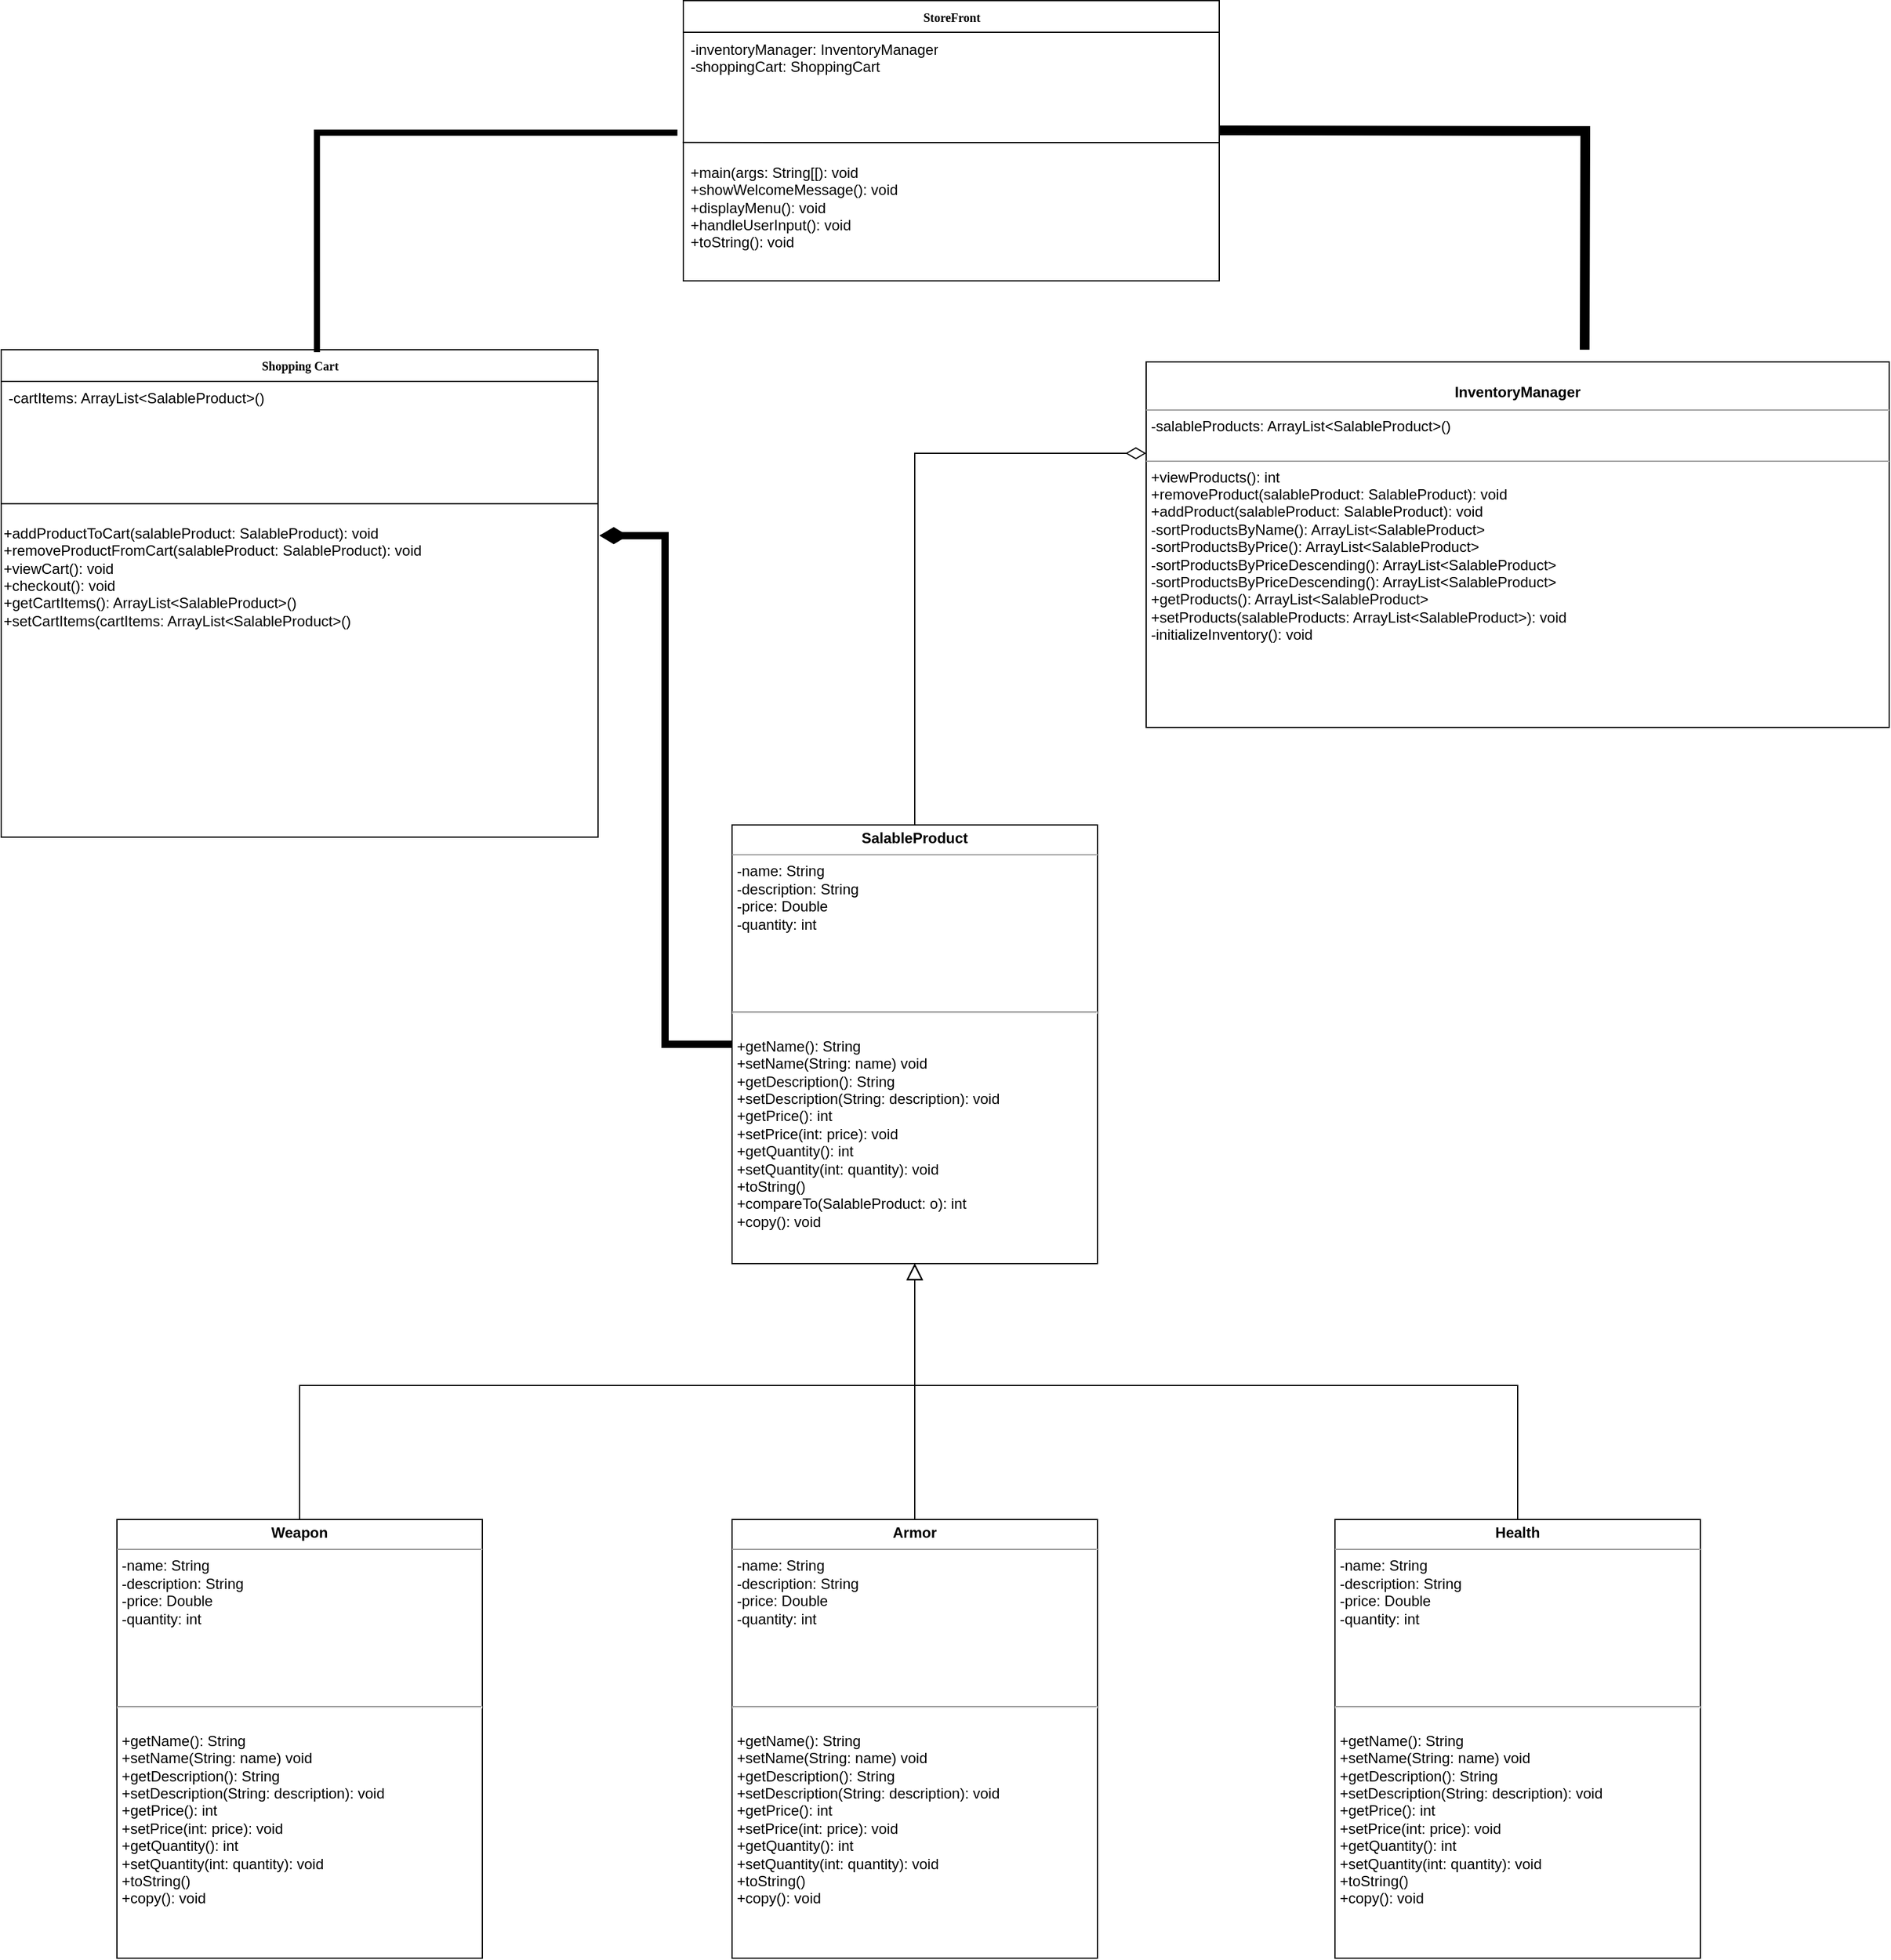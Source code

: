 <mxfile version="24.2.1" type="github">
  <diagram name="Page-1" id="929967ad-93f9-6ef4-fab6-5d389245f69c">
    <mxGraphModel dx="3197.5" dy="980" grid="1" gridSize="10" guides="1" tooltips="1" connect="1" arrows="1" fold="1" page="1" pageScale="1.5" pageWidth="1169" pageHeight="826" background="none" math="0" shadow="0">
      <root>
        <mxCell id="0" style=";html=1;" />
        <mxCell id="1" style=";html=1;" parent="0" />
        <mxCell id="9bywKifhJixgm4Bvp-1u-1" value="&lt;b&gt;Shopping Cart&lt;/b&gt;" style="swimlane;html=1;fontStyle=0;childLayout=stackLayout;horizontal=1;startSize=26;fillColor=none;horizontalStack=0;resizeParent=1;resizeLast=0;collapsible=1;marginBottom=0;swimlaneFillColor=#ffffff;rounded=0;shadow=0;comic=0;labelBackgroundColor=none;strokeWidth=1;fontFamily=Verdana;fontSize=10;align=center;" parent="1" vertex="1">
          <mxGeometry x="-70" y="360" width="490" height="400" as="geometry" />
        </mxCell>
        <mxCell id="9bywKifhJixgm4Bvp-1u-2" value="-cartItems: ArrayList&amp;lt;SalableProduct&amp;gt;()" style="text;html=1;strokeColor=none;fillColor=none;align=left;verticalAlign=top;spacingLeft=4;spacingRight=4;whiteSpace=wrap;overflow=hidden;rotatable=0;points=[[0,0.5],[1,0.5]];portConstraint=eastwest;" parent="9bywKifhJixgm4Bvp-1u-1" vertex="1">
          <mxGeometry y="26" width="490" height="26" as="geometry" />
        </mxCell>
        <mxCell id="9bywKifhJixgm4Bvp-1u-4" value="" style="endArrow=none;html=1;rounded=0;exitX=0;exitY=0.438;exitDx=0;exitDy=0;exitPerimeter=0;entryX=1.021;entryY=0.438;entryDx=0;entryDy=0;entryPerimeter=0;" parent="9bywKifhJixgm4Bvp-1u-1" edge="1">
          <mxGeometry width="50" height="50" relative="1" as="geometry">
            <mxPoint y="126.396" as="sourcePoint" />
            <mxPoint x="490.08" y="126.396" as="targetPoint" />
          </mxGeometry>
        </mxCell>
        <mxCell id="9bywKifhJixgm4Bvp-1u-26" value="&lt;br&gt;&lt;br&gt;&lt;br&gt;&lt;br&gt;&lt;br&gt;&lt;br&gt;&lt;br&gt;&lt;br&gt;&lt;br&gt;&lt;br&gt;&lt;br&gt;&lt;br&gt;&lt;br&gt;&lt;br&gt;+addProductToCart(salableProduct: SalableProduct): void&lt;br&gt;+removeProductFromCart(salableProduct: SalableProduct): void&lt;br&gt;+viewCart(): void&lt;br&gt;+checkout(): void&lt;br&gt;+getCartItems(): ArrayList&amp;lt;SalableProduct&amp;gt;()&lt;br&gt;+setCartItems(cartItems: ArrayList&amp;lt;SalableProduct&amp;gt;()&lt;div&gt;&lt;br&gt;&lt;br&gt;&lt;br&gt;&lt;br&gt;&lt;br&gt;&lt;br&gt;&lt;br&gt;&lt;br&gt;&lt;br&gt;&lt;br&gt;&lt;br&gt;&lt;div&gt;&lt;br&gt;&lt;/div&gt;&lt;/div&gt;" style="text;strokeColor=none;align=left;fillColor=none;html=1;verticalAlign=middle;whiteSpace=wrap;rounded=0;" parent="9bywKifhJixgm4Bvp-1u-1" vertex="1">
          <mxGeometry y="52" width="490" height="240" as="geometry" />
        </mxCell>
        <mxCell id="9bywKifhJixgm4Bvp-1u-8" value="&lt;b&gt;StoreFront&lt;/b&gt;" style="swimlane;html=1;fontStyle=0;childLayout=stackLayout;horizontal=1;startSize=26;fillColor=none;horizontalStack=0;resizeParent=1;resizeLast=0;collapsible=1;marginBottom=0;swimlaneFillColor=#ffffff;rounded=0;shadow=0;comic=0;labelBackgroundColor=none;strokeWidth=1;fontFamily=Verdana;fontSize=10;align=center;" parent="1" vertex="1">
          <mxGeometry x="490" y="73.5" width="440" height="230" as="geometry" />
        </mxCell>
        <mxCell id="9bywKifhJixgm4Bvp-1u-9" value="-inventoryManager: InventoryManager&lt;br&gt;-shoppingCart: ShoppingCart&lt;br&gt;&lt;br&gt;&lt;br&gt;&lt;br&gt;&lt;br&gt;&lt;br&gt;+main(args: String[[): void&lt;br&gt;+showWelcomeMessage(): void&lt;br&gt;+displayMenu(): void&lt;br&gt;+handleUserInput(): void&lt;br&gt;+toString(): void" style="text;html=1;strokeColor=none;fillColor=none;align=left;verticalAlign=top;spacingLeft=4;spacingRight=4;whiteSpace=wrap;overflow=hidden;rotatable=0;points=[[0,0.5],[1,0.5]];portConstraint=eastwest;" parent="9bywKifhJixgm4Bvp-1u-8" vertex="1">
          <mxGeometry y="26" width="440" height="204" as="geometry" />
        </mxCell>
        <mxCell id="9bywKifhJixgm4Bvp-1u-25" value="" style="endArrow=none;html=1;rounded=0;exitX=-0.002;exitY=0.362;exitDx=0;exitDy=0;exitPerimeter=0;" parent="9bywKifhJixgm4Bvp-1u-8" edge="1">
          <mxGeometry width="50" height="50" relative="1" as="geometry">
            <mxPoint x="-0.58" y="116.436" as="sourcePoint" />
            <mxPoint x="440" y="116.5" as="targetPoint" />
          </mxGeometry>
        </mxCell>
        <mxCell id="9bywKifhJixgm4Bvp-1u-11" value="&lt;p style=&quot;margin:0px;margin-top:4px;text-align:center;&quot;&gt;&lt;br&gt;&lt;b&gt;InventoryManager&lt;/b&gt;&lt;/p&gt;&lt;hr size=&quot;1&quot;&gt;&lt;p style=&quot;margin:0px;margin-left:4px;&quot;&gt;-salableProducts: ArrayList&amp;lt;SalableProduct&amp;gt;()&lt;br&gt;&lt;br&gt;&lt;/p&gt;&lt;hr size=&quot;1&quot;&gt;&lt;p style=&quot;margin:0px;margin-left:4px;&quot;&gt;+viewProducts(): int&lt;br&gt;+removeProduct(salableProduct: SalableProduct): void&lt;/p&gt;&lt;p style=&quot;margin:0px;margin-left:4px;&quot;&gt;+addProduct(salableProduct: SalableProduct): void&lt;/p&gt;&lt;p style=&quot;margin:0px;margin-left:4px;&quot;&gt;-sortProductsByName(): ArrayList&amp;lt;SalableProduct&amp;gt;&lt;/p&gt;&lt;p style=&quot;margin:0px;margin-left:4px;&quot;&gt;&lt;span style=&quot;background-color: initial;&quot;&gt;-sortProductsByPrice(): ArrayList&amp;lt;SalableProduct&amp;gt;&lt;/span&gt;&lt;/p&gt;&lt;p style=&quot;margin:0px;margin-left:4px;&quot;&gt;-sortProductsByPriceDescending(): ArrayList&amp;lt;SalableProduct&amp;gt;&lt;span style=&quot;background-color: initial;&quot;&gt;&lt;br&gt;&lt;/span&gt;&lt;/p&gt;&lt;p style=&quot;margin:0px;margin-left:4px;&quot;&gt;-sortProductsByPriceDescending(): ArrayList&amp;lt;SalableProduct&amp;gt;&lt;br&gt;&lt;/p&gt;&lt;p style=&quot;margin:0px;margin-left:4px;&quot;&gt;&lt;span style=&quot;background-color: initial;&quot;&gt;+getProducts(): ArrayList&amp;lt;SalableProduct&amp;gt;&lt;/span&gt;&lt;/p&gt;&lt;p style=&quot;margin:0px;margin-left:4px;&quot;&gt;&lt;span style=&quot;background-color: initial;&quot;&gt;+setProducts(salableProducts: ArrayList&amp;lt;SalableProduct&amp;gt;): void&lt;/span&gt;&lt;/p&gt;&lt;p style=&quot;margin:0px;margin-left:4px;&quot;&gt;-initializeInventory(): void&lt;/p&gt;" style="verticalAlign=top;align=left;overflow=fill;fontSize=12;fontFamily=Helvetica;html=1;rounded=0;shadow=0;comic=0;labelBackgroundColor=none;strokeWidth=1" parent="1" vertex="1">
          <mxGeometry x="870" y="370" width="610" height="300" as="geometry" />
        </mxCell>
        <mxCell id="9bywKifhJixgm4Bvp-1u-32" style="edgeStyle=orthogonalEdgeStyle;rounded=0;orthogonalLoop=1;jettySize=auto;html=1;exitX=0.5;exitY=0;exitDx=0;exitDy=0;entryX=0;entryY=0.25;entryDx=0;entryDy=0;endArrow=diamondThin;endFill=0;strokeWidth=1;endSize=14;" parent="1" source="9bywKifhJixgm4Bvp-1u-12" target="9bywKifhJixgm4Bvp-1u-11" edge="1">
          <mxGeometry relative="1" as="geometry" />
        </mxCell>
        <mxCell id="9bywKifhJixgm4Bvp-1u-12" value="&lt;p style=&quot;margin:0px;margin-top:4px;text-align:center;&quot;&gt;&lt;b&gt;SalableProduct&lt;/b&gt;&lt;/p&gt;&lt;hr size=&quot;1&quot;&gt;&lt;p style=&quot;margin:0px;margin-left:4px;&quot;&gt;-name: String&lt;/p&gt;&lt;p style=&quot;margin:0px;margin-left:4px;&quot;&gt;-description: String&lt;/p&gt;&lt;p style=&quot;margin:0px;margin-left:4px;&quot;&gt;-price: Double&lt;/p&gt;&lt;p style=&quot;margin:0px;margin-left:4px;&quot;&gt;-quantity: int&lt;/p&gt;&lt;p style=&quot;margin:0px;margin-left:4px;&quot;&gt;&lt;br&gt;&lt;/p&gt;&lt;p style=&quot;margin:0px;margin-left:4px;&quot;&gt;&lt;br&gt;&lt;/p&gt;&lt;p style=&quot;margin:0px;margin-left:4px;&quot;&gt;&lt;br&gt;&lt;/p&gt;&lt;p style=&quot;margin:0px;margin-left:4px;&quot;&gt;&lt;br&gt;&lt;/p&gt;&lt;hr&gt;&lt;p style=&quot;margin:0px;margin-left:4px;&quot;&gt;&lt;br&gt;&lt;/p&gt;&lt;p style=&quot;border-color: var(--border-color); margin: 0px 0px 0px 4px;&quot;&gt;+getName(): String&lt;/p&gt;&lt;p style=&quot;border-color: var(--border-color); margin: 0px 0px 0px 4px;&quot;&gt;+setName(String: name) void&lt;/p&gt;&lt;p style=&quot;border-color: var(--border-color); margin: 0px 0px 0px 4px;&quot;&gt;+getDescription(): String&lt;/p&gt;&lt;p style=&quot;border-color: var(--border-color); margin: 0px 0px 0px 4px;&quot;&gt;+setDescription(String: description): void&lt;/p&gt;&lt;p style=&quot;border-color: var(--border-color); margin: 0px 0px 0px 4px;&quot;&gt;+getPrice(): int&lt;/p&gt;&lt;p style=&quot;border-color: var(--border-color); margin: 0px 0px 0px 4px;&quot;&gt;+setPrice(int: price): void&lt;/p&gt;&lt;p style=&quot;border-color: var(--border-color); margin: 0px 0px 0px 4px;&quot;&gt;+getQuantity(): int&lt;/p&gt;&lt;p style=&quot;border-color: var(--border-color); margin: 0px 0px 0px 4px;&quot;&gt;+setQuantity(int: quantity): void&lt;/p&gt;&lt;p style=&quot;border-color: var(--border-color); margin: 0px 0px 0px 4px;&quot;&gt;+toString()&lt;/p&gt;&lt;p style=&quot;border-color: var(--border-color); margin: 0px 0px 0px 4px;&quot;&gt;+compareTo(SalableProduct: o): int&lt;/p&gt;&lt;p style=&quot;border-color: var(--border-color); margin: 0px 0px 0px 4px;&quot;&gt;+copy(): void&lt;/p&gt;&lt;p style=&quot;border-color: var(--border-color); margin: 0px 0px 0px 4px;&quot;&gt;&lt;br&gt;&lt;/p&gt;&lt;p style=&quot;margin:0px;margin-left:4px;&quot;&gt;&lt;br&gt;&lt;/p&gt;&lt;p style=&quot;margin:0px;margin-left:4px;&quot;&gt;&lt;br&gt;&lt;/p&gt;&lt;p style=&quot;margin:0px;margin-left:4px;&quot;&gt;&lt;br&gt;&lt;/p&gt;&lt;p style=&quot;margin:0px;margin-left:4px;&quot;&gt;&lt;br&gt;&lt;/p&gt;" style="verticalAlign=top;align=left;overflow=fill;fontSize=12;fontFamily=Helvetica;html=1;rounded=0;shadow=0;comic=0;labelBackgroundColor=none;strokeWidth=1" parent="1" vertex="1">
          <mxGeometry x="530" y="750" width="300" height="360" as="geometry" />
        </mxCell>
        <mxCell id="9bywKifhJixgm4Bvp-1u-28" style="edgeStyle=orthogonalEdgeStyle;rounded=0;orthogonalLoop=1;jettySize=auto;html=1;entryX=-0.011;entryY=0.404;entryDx=0;entryDy=0;entryPerimeter=0;endArrow=none;endFill=0;exitX=0.529;exitY=0.005;exitDx=0;exitDy=0;exitPerimeter=0;strokeWidth=5;" parent="1" source="9bywKifhJixgm4Bvp-1u-1" target="9bywKifhJixgm4Bvp-1u-9" edge="1">
          <mxGeometry relative="1" as="geometry">
            <mxPoint x="180" y="350" as="sourcePoint" />
          </mxGeometry>
        </mxCell>
        <mxCell id="9bywKifhJixgm4Bvp-1u-29" style="edgeStyle=orthogonalEdgeStyle;rounded=0;orthogonalLoop=1;jettySize=auto;html=1;endArrow=none;endFill=0;exitX=0.529;exitY=0.005;exitDx=0;exitDy=0;exitPerimeter=0;strokeWidth=8;" parent="1" edge="1">
          <mxGeometry relative="1" as="geometry">
            <mxPoint x="930" y="180" as="sourcePoint" />
            <mxPoint x="1230" y="360" as="targetPoint" />
          </mxGeometry>
        </mxCell>
        <mxCell id="9bywKifhJixgm4Bvp-1u-33" style="edgeStyle=orthogonalEdgeStyle;rounded=0;orthogonalLoop=1;jettySize=auto;html=1;entryX=1.002;entryY=0.419;entryDx=0;entryDy=0;entryPerimeter=0;endArrow=diamondThin;endFill=1;strokeWidth=6;" parent="1" source="9bywKifhJixgm4Bvp-1u-12" target="9bywKifhJixgm4Bvp-1u-26" edge="1">
          <mxGeometry relative="1" as="geometry" />
        </mxCell>
        <mxCell id="4zRVQ_5N-MqUW3HfDLPm-4" style="edgeStyle=orthogonalEdgeStyle;rounded=0;orthogonalLoop=1;jettySize=auto;html=1;endArrow=block;endFill=0;endSize=11;" parent="1" source="4zRVQ_5N-MqUW3HfDLPm-1" target="9bywKifhJixgm4Bvp-1u-12" edge="1">
          <mxGeometry relative="1" as="geometry">
            <Array as="points">
              <mxPoint x="175" y="1210" />
              <mxPoint x="680" y="1210" />
            </Array>
          </mxGeometry>
        </mxCell>
        <mxCell id="4zRVQ_5N-MqUW3HfDLPm-1" value="&lt;p style=&quot;margin:0px;margin-top:4px;text-align:center;&quot;&gt;&lt;b&gt;Weapon&lt;/b&gt;&lt;/p&gt;&lt;hr size=&quot;1&quot;&gt;&lt;p style=&quot;margin:0px;margin-left:4px;&quot;&gt;-name: String&lt;/p&gt;&lt;p style=&quot;margin:0px;margin-left:4px;&quot;&gt;-description: String&lt;/p&gt;&lt;p style=&quot;margin:0px;margin-left:4px;&quot;&gt;-price: Double&lt;/p&gt;&lt;p style=&quot;margin:0px;margin-left:4px;&quot;&gt;-quantity: int&lt;/p&gt;&lt;p style=&quot;margin:0px;margin-left:4px;&quot;&gt;&lt;br&gt;&lt;/p&gt;&lt;p style=&quot;margin:0px;margin-left:4px;&quot;&gt;&lt;br&gt;&lt;/p&gt;&lt;p style=&quot;margin:0px;margin-left:4px;&quot;&gt;&lt;br&gt;&lt;/p&gt;&lt;p style=&quot;margin:0px;margin-left:4px;&quot;&gt;&lt;br&gt;&lt;/p&gt;&lt;hr&gt;&lt;p style=&quot;margin:0px;margin-left:4px;&quot;&gt;&lt;br&gt;&lt;/p&gt;&lt;p style=&quot;border-color: var(--border-color); margin: 0px 0px 0px 4px;&quot;&gt;+getName(): String&lt;/p&gt;&lt;p style=&quot;border-color: var(--border-color); margin: 0px 0px 0px 4px;&quot;&gt;+setName(String: name) void&lt;/p&gt;&lt;p style=&quot;border-color: var(--border-color); margin: 0px 0px 0px 4px;&quot;&gt;+getDescription(): String&lt;/p&gt;&lt;p style=&quot;border-color: var(--border-color); margin: 0px 0px 0px 4px;&quot;&gt;+setDescription(String: description): void&lt;/p&gt;&lt;p style=&quot;border-color: var(--border-color); margin: 0px 0px 0px 4px;&quot;&gt;+getPrice(): int&lt;/p&gt;&lt;p style=&quot;border-color: var(--border-color); margin: 0px 0px 0px 4px;&quot;&gt;+setPrice(int: price): void&lt;/p&gt;&lt;p style=&quot;border-color: var(--border-color); margin: 0px 0px 0px 4px;&quot;&gt;+getQuantity(): int&lt;/p&gt;&lt;p style=&quot;border-color: var(--border-color); margin: 0px 0px 0px 4px;&quot;&gt;+setQuantity(int: quantity): void&lt;/p&gt;&lt;p style=&quot;border-color: var(--border-color); margin: 0px 0px 0px 4px;&quot;&gt;+toString()&lt;/p&gt;&lt;p style=&quot;border-color: var(--border-color); margin: 0px 0px 0px 4px;&quot;&gt;+copy(): void&lt;/p&gt;&lt;p style=&quot;margin:0px;margin-left:4px;&quot;&gt;&lt;br&gt;&lt;/p&gt;&lt;p style=&quot;margin:0px;margin-left:4px;&quot;&gt;&lt;br&gt;&lt;/p&gt;&lt;p style=&quot;margin:0px;margin-left:4px;&quot;&gt;&lt;br&gt;&lt;/p&gt;&lt;p style=&quot;margin:0px;margin-left:4px;&quot;&gt;&lt;br&gt;&lt;/p&gt;" style="verticalAlign=top;align=left;overflow=fill;fontSize=12;fontFamily=Helvetica;html=1;rounded=0;shadow=0;comic=0;labelBackgroundColor=none;strokeWidth=1" parent="1" vertex="1">
          <mxGeometry x="25" y="1320" width="300" height="360" as="geometry" />
        </mxCell>
        <mxCell id="4zRVQ_5N-MqUW3HfDLPm-5" style="edgeStyle=orthogonalEdgeStyle;rounded=0;orthogonalLoop=1;jettySize=auto;html=1;entryX=0.5;entryY=1;entryDx=0;entryDy=0;endArrow=block;endFill=0;endSize=11;" parent="1" source="4zRVQ_5N-MqUW3HfDLPm-2" target="9bywKifhJixgm4Bvp-1u-12" edge="1">
          <mxGeometry relative="1" as="geometry" />
        </mxCell>
        <mxCell id="4zRVQ_5N-MqUW3HfDLPm-2" value="&lt;p style=&quot;margin:0px;margin-top:4px;text-align:center;&quot;&gt;&lt;b&gt;Armor&lt;/b&gt;&lt;/p&gt;&lt;hr size=&quot;1&quot;&gt;&lt;p style=&quot;margin:0px;margin-left:4px;&quot;&gt;-name: String&lt;/p&gt;&lt;p style=&quot;margin:0px;margin-left:4px;&quot;&gt;-description: String&lt;/p&gt;&lt;p style=&quot;margin:0px;margin-left:4px;&quot;&gt;-price: Double&lt;/p&gt;&lt;p style=&quot;margin:0px;margin-left:4px;&quot;&gt;-quantity: int&lt;/p&gt;&lt;p style=&quot;margin:0px;margin-left:4px;&quot;&gt;&lt;br&gt;&lt;/p&gt;&lt;p style=&quot;margin:0px;margin-left:4px;&quot;&gt;&lt;br&gt;&lt;/p&gt;&lt;p style=&quot;margin:0px;margin-left:4px;&quot;&gt;&lt;br&gt;&lt;/p&gt;&lt;p style=&quot;margin:0px;margin-left:4px;&quot;&gt;&lt;br&gt;&lt;/p&gt;&lt;hr&gt;&lt;p style=&quot;margin:0px;margin-left:4px;&quot;&gt;&lt;br&gt;&lt;/p&gt;&lt;p style=&quot;border-color: var(--border-color); margin: 0px 0px 0px 4px;&quot;&gt;+getName(): String&lt;/p&gt;&lt;p style=&quot;border-color: var(--border-color); margin: 0px 0px 0px 4px;&quot;&gt;+setName(String: name) void&lt;/p&gt;&lt;p style=&quot;border-color: var(--border-color); margin: 0px 0px 0px 4px;&quot;&gt;+getDescription(): String&lt;/p&gt;&lt;p style=&quot;border-color: var(--border-color); margin: 0px 0px 0px 4px;&quot;&gt;+setDescription(String: description): void&lt;/p&gt;&lt;p style=&quot;border-color: var(--border-color); margin: 0px 0px 0px 4px;&quot;&gt;+getPrice(): int&lt;/p&gt;&lt;p style=&quot;border-color: var(--border-color); margin: 0px 0px 0px 4px;&quot;&gt;+setPrice(int: price): void&lt;/p&gt;&lt;p style=&quot;border-color: var(--border-color); margin: 0px 0px 0px 4px;&quot;&gt;+getQuantity(): int&lt;/p&gt;&lt;p style=&quot;border-color: var(--border-color); margin: 0px 0px 0px 4px;&quot;&gt;+setQuantity(int: quantity): void&lt;/p&gt;&lt;p style=&quot;border-color: var(--border-color); margin: 0px 0px 0px 4px;&quot;&gt;+toString()&lt;/p&gt;&lt;p style=&quot;border-color: var(--border-color); margin: 0px 0px 0px 4px;&quot;&gt;+copy(): void&lt;br&gt;&lt;/p&gt;&lt;p style=&quot;border-color: var(--border-color); margin: 0px 0px 0px 4px;&quot;&gt;&lt;br&gt;&lt;/p&gt;&lt;p style=&quot;margin:0px;margin-left:4px;&quot;&gt;&lt;br&gt;&lt;/p&gt;&lt;p style=&quot;margin:0px;margin-left:4px;&quot;&gt;&lt;br&gt;&lt;/p&gt;&lt;p style=&quot;margin:0px;margin-left:4px;&quot;&gt;&lt;br&gt;&lt;/p&gt;&lt;p style=&quot;margin:0px;margin-left:4px;&quot;&gt;&lt;br&gt;&lt;/p&gt;" style="verticalAlign=top;align=left;overflow=fill;fontSize=12;fontFamily=Helvetica;html=1;rounded=0;shadow=0;comic=0;labelBackgroundColor=none;strokeWidth=1" parent="1" vertex="1">
          <mxGeometry x="530" y="1320" width="300" height="360" as="geometry" />
        </mxCell>
        <mxCell id="4zRVQ_5N-MqUW3HfDLPm-6" style="edgeStyle=orthogonalEdgeStyle;rounded=0;orthogonalLoop=1;jettySize=auto;html=1;entryX=0.5;entryY=1;entryDx=0;entryDy=0;endArrow=block;endFill=0;endSize=11;" parent="1" source="4zRVQ_5N-MqUW3HfDLPm-3" target="9bywKifhJixgm4Bvp-1u-12" edge="1">
          <mxGeometry relative="1" as="geometry">
            <Array as="points">
              <mxPoint x="1175" y="1210" />
              <mxPoint x="680" y="1210" />
            </Array>
          </mxGeometry>
        </mxCell>
        <mxCell id="4zRVQ_5N-MqUW3HfDLPm-3" value="&lt;p style=&quot;margin:0px;margin-top:4px;text-align:center;&quot;&gt;&lt;b&gt;Health&lt;/b&gt;&lt;/p&gt;&lt;hr size=&quot;1&quot;&gt;&lt;p style=&quot;margin:0px;margin-left:4px;&quot;&gt;-name: String&lt;/p&gt;&lt;p style=&quot;margin:0px;margin-left:4px;&quot;&gt;-description: String&lt;/p&gt;&lt;p style=&quot;margin:0px;margin-left:4px;&quot;&gt;-price: Double&lt;/p&gt;&lt;p style=&quot;margin:0px;margin-left:4px;&quot;&gt;-quantity: int&lt;/p&gt;&lt;p style=&quot;margin:0px;margin-left:4px;&quot;&gt;&lt;br&gt;&lt;/p&gt;&lt;p style=&quot;margin:0px;margin-left:4px;&quot;&gt;&lt;br&gt;&lt;/p&gt;&lt;p style=&quot;margin:0px;margin-left:4px;&quot;&gt;&lt;br&gt;&lt;/p&gt;&lt;p style=&quot;margin:0px;margin-left:4px;&quot;&gt;&lt;br&gt;&lt;/p&gt;&lt;hr&gt;&lt;p style=&quot;margin:0px;margin-left:4px;&quot;&gt;&lt;br&gt;&lt;/p&gt;&lt;p style=&quot;border-color: var(--border-color); margin: 0px 0px 0px 4px;&quot;&gt;+getName(): String&lt;/p&gt;&lt;p style=&quot;border-color: var(--border-color); margin: 0px 0px 0px 4px;&quot;&gt;+setName(String: name) void&lt;/p&gt;&lt;p style=&quot;border-color: var(--border-color); margin: 0px 0px 0px 4px;&quot;&gt;+getDescription(): String&lt;/p&gt;&lt;p style=&quot;border-color: var(--border-color); margin: 0px 0px 0px 4px;&quot;&gt;+setDescription(String: description): void&lt;/p&gt;&lt;p style=&quot;border-color: var(--border-color); margin: 0px 0px 0px 4px;&quot;&gt;+getPrice(): int&lt;/p&gt;&lt;p style=&quot;border-color: var(--border-color); margin: 0px 0px 0px 4px;&quot;&gt;+setPrice(int: price): void&lt;/p&gt;&lt;p style=&quot;border-color: var(--border-color); margin: 0px 0px 0px 4px;&quot;&gt;+getQuantity(): int&lt;/p&gt;&lt;p style=&quot;border-color: var(--border-color); margin: 0px 0px 0px 4px;&quot;&gt;+setQuantity(int: quantity): void&lt;/p&gt;&lt;p style=&quot;border-color: var(--border-color); margin: 0px 0px 0px 4px;&quot;&gt;+toString()&lt;/p&gt;&lt;p style=&quot;border-color: var(--border-color); margin: 0px 0px 0px 4px;&quot;&gt;+copy(): void&lt;br&gt;&lt;/p&gt;&lt;p style=&quot;border-color: var(--border-color); margin: 0px 0px 0px 4px;&quot;&gt;&lt;br&gt;&lt;/p&gt;&lt;p style=&quot;margin:0px;margin-left:4px;&quot;&gt;&lt;br&gt;&lt;/p&gt;&lt;p style=&quot;margin:0px;margin-left:4px;&quot;&gt;&lt;br&gt;&lt;/p&gt;&lt;p style=&quot;margin:0px;margin-left:4px;&quot;&gt;&lt;br&gt;&lt;/p&gt;&lt;p style=&quot;margin:0px;margin-left:4px;&quot;&gt;&lt;br&gt;&lt;/p&gt;" style="verticalAlign=top;align=left;overflow=fill;fontSize=12;fontFamily=Helvetica;html=1;rounded=0;shadow=0;comic=0;labelBackgroundColor=none;strokeWidth=1" parent="1" vertex="1">
          <mxGeometry x="1025" y="1320" width="300" height="360" as="geometry" />
        </mxCell>
      </root>
    </mxGraphModel>
  </diagram>
</mxfile>
